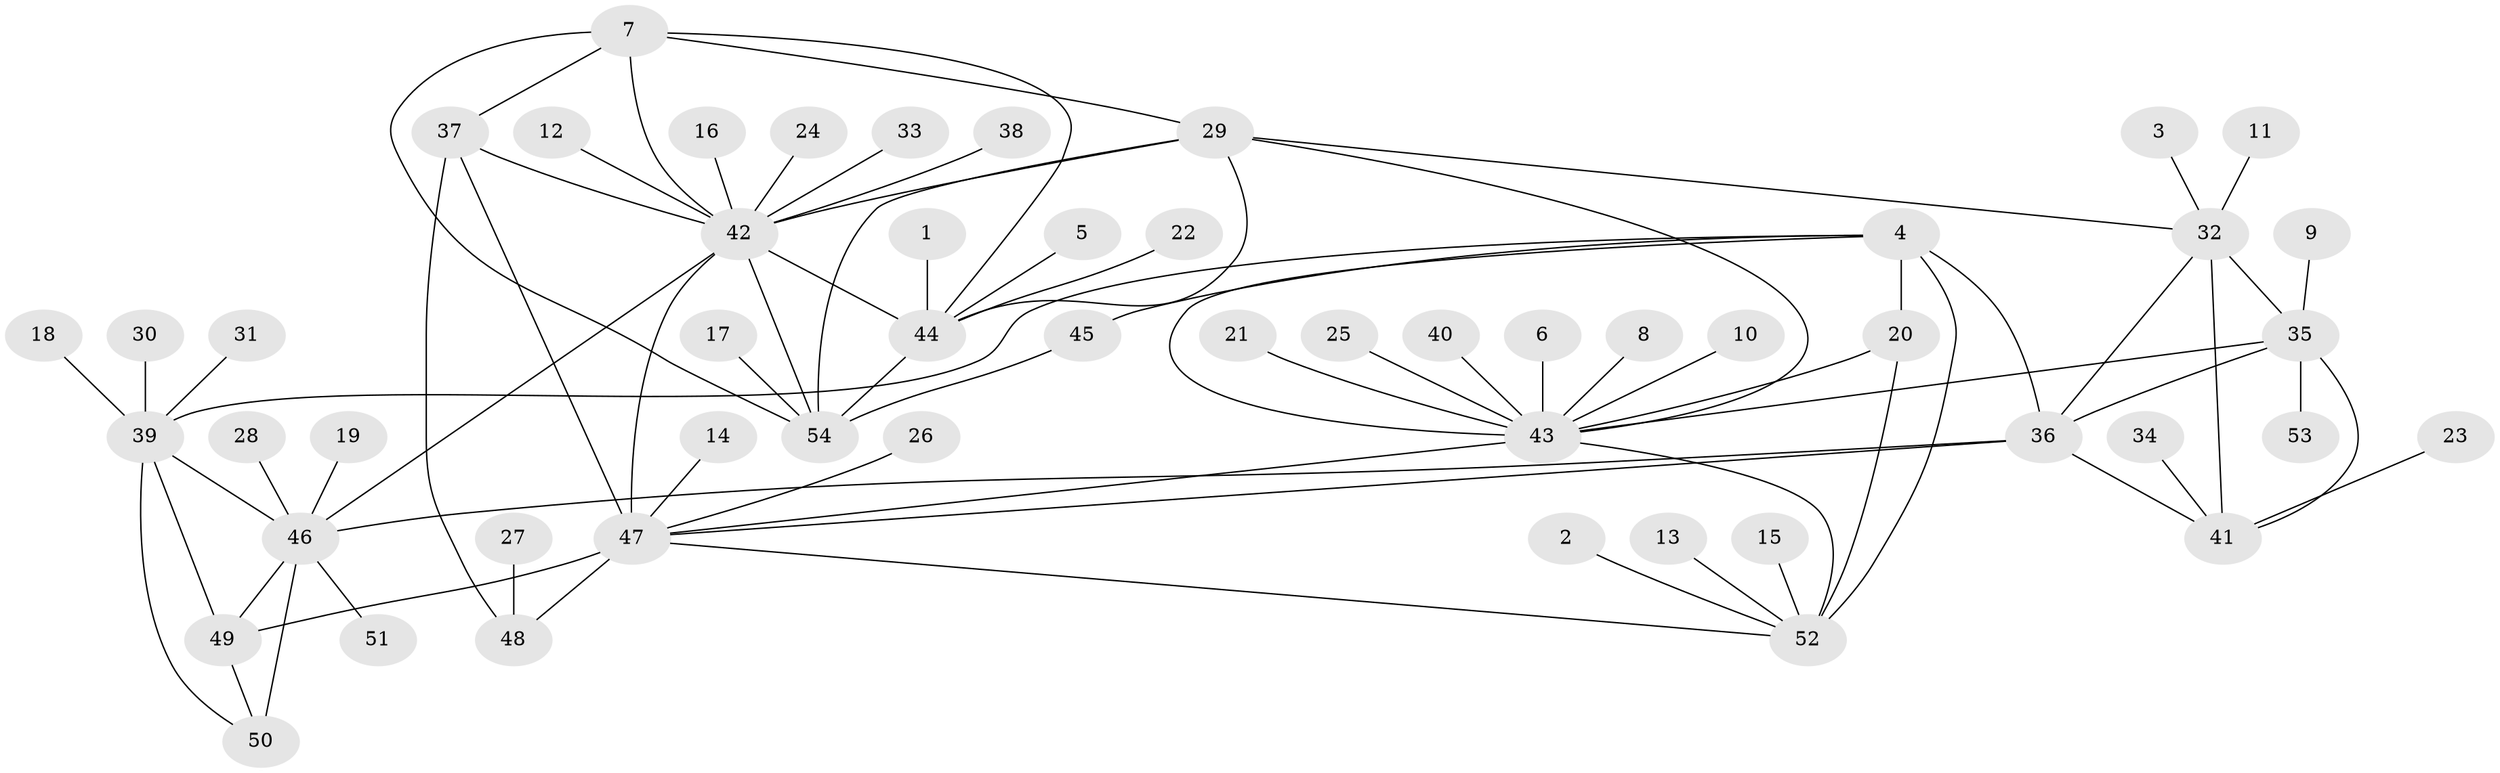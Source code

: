 // original degree distribution, {5: 0.02912621359223301, 9: 0.038834951456310676, 8: 0.038834951456310676, 7: 0.07766990291262135, 6: 0.02912621359223301, 14: 0.009708737864077669, 15: 0.009708737864077669, 10: 0.009708737864077669, 1: 0.6213592233009708, 2: 0.13592233009708737}
// Generated by graph-tools (version 1.1) at 2025/50/03/09/25 03:50:27]
// undirected, 54 vertices, 80 edges
graph export_dot {
graph [start="1"]
  node [color=gray90,style=filled];
  1;
  2;
  3;
  4;
  5;
  6;
  7;
  8;
  9;
  10;
  11;
  12;
  13;
  14;
  15;
  16;
  17;
  18;
  19;
  20;
  21;
  22;
  23;
  24;
  25;
  26;
  27;
  28;
  29;
  30;
  31;
  32;
  33;
  34;
  35;
  36;
  37;
  38;
  39;
  40;
  41;
  42;
  43;
  44;
  45;
  46;
  47;
  48;
  49;
  50;
  51;
  52;
  53;
  54;
  1 -- 44 [weight=1.0];
  2 -- 52 [weight=1.0];
  3 -- 32 [weight=1.0];
  4 -- 20 [weight=2.0];
  4 -- 36 [weight=1.0];
  4 -- 39 [weight=1.0];
  4 -- 43 [weight=2.0];
  4 -- 45 [weight=1.0];
  4 -- 52 [weight=2.0];
  5 -- 44 [weight=1.0];
  6 -- 43 [weight=1.0];
  7 -- 29 [weight=1.0];
  7 -- 37 [weight=1.0];
  7 -- 42 [weight=1.0];
  7 -- 44 [weight=1.0];
  7 -- 54 [weight=1.0];
  8 -- 43 [weight=1.0];
  9 -- 35 [weight=1.0];
  10 -- 43 [weight=1.0];
  11 -- 32 [weight=1.0];
  12 -- 42 [weight=1.0];
  13 -- 52 [weight=1.0];
  14 -- 47 [weight=1.0];
  15 -- 52 [weight=1.0];
  16 -- 42 [weight=1.0];
  17 -- 54 [weight=1.0];
  18 -- 39 [weight=1.0];
  19 -- 46 [weight=1.0];
  20 -- 43 [weight=1.0];
  20 -- 52 [weight=1.0];
  21 -- 43 [weight=1.0];
  22 -- 44 [weight=1.0];
  23 -- 41 [weight=1.0];
  24 -- 42 [weight=1.0];
  25 -- 43 [weight=1.0];
  26 -- 47 [weight=1.0];
  27 -- 48 [weight=1.0];
  28 -- 46 [weight=1.0];
  29 -- 32 [weight=1.0];
  29 -- 42 [weight=1.0];
  29 -- 43 [weight=1.0];
  29 -- 44 [weight=1.0];
  29 -- 54 [weight=1.0];
  30 -- 39 [weight=1.0];
  31 -- 39 [weight=1.0];
  32 -- 35 [weight=2.0];
  32 -- 36 [weight=2.0];
  32 -- 41 [weight=2.0];
  33 -- 42 [weight=1.0];
  34 -- 41 [weight=1.0];
  35 -- 36 [weight=1.0];
  35 -- 41 [weight=1.0];
  35 -- 43 [weight=1.0];
  35 -- 53 [weight=1.0];
  36 -- 41 [weight=1.0];
  36 -- 46 [weight=1.0];
  36 -- 47 [weight=2.0];
  37 -- 42 [weight=1.0];
  37 -- 47 [weight=4.0];
  37 -- 48 [weight=2.0];
  38 -- 42 [weight=1.0];
  39 -- 46 [weight=2.0];
  39 -- 49 [weight=1.0];
  39 -- 50 [weight=1.0];
  40 -- 43 [weight=1.0];
  42 -- 44 [weight=1.0];
  42 -- 46 [weight=1.0];
  42 -- 47 [weight=1.0];
  42 -- 54 [weight=1.0];
  43 -- 47 [weight=1.0];
  43 -- 52 [weight=1.0];
  44 -- 54 [weight=1.0];
  45 -- 54 [weight=1.0];
  46 -- 49 [weight=2.0];
  46 -- 50 [weight=2.0];
  46 -- 51 [weight=1.0];
  47 -- 48 [weight=2.0];
  47 -- 49 [weight=1.0];
  47 -- 52 [weight=1.0];
  49 -- 50 [weight=1.0];
}
